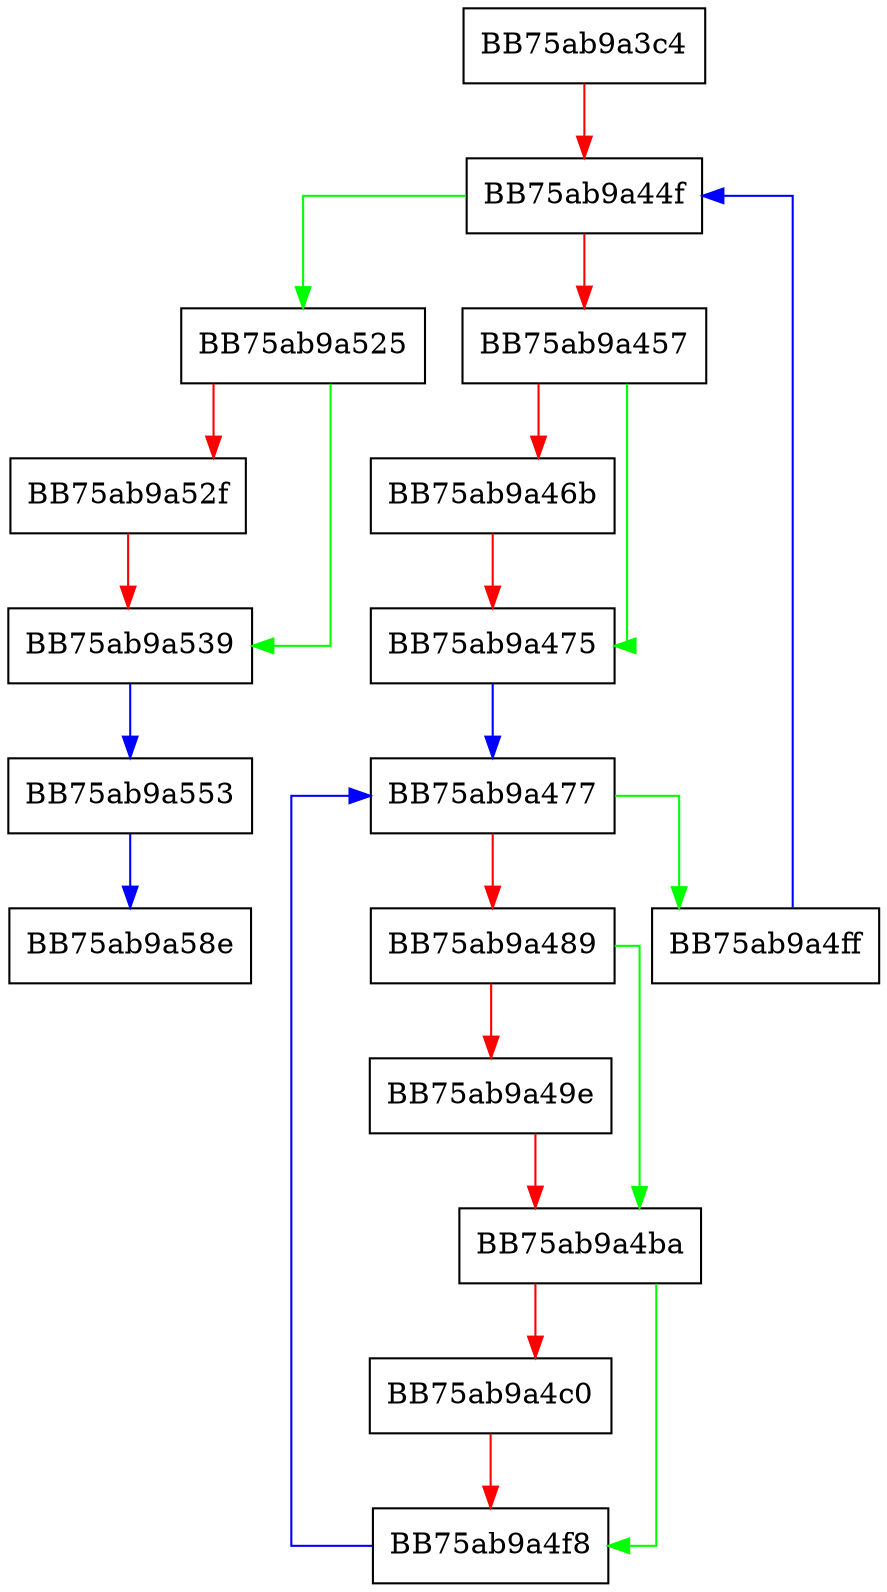digraph ReportBackupStoreEntitiesFromThreatContext {
  node [shape="box"];
  graph [splines=ortho];
  BB75ab9a3c4 -> BB75ab9a44f [color="red"];
  BB75ab9a44f -> BB75ab9a525 [color="green"];
  BB75ab9a44f -> BB75ab9a457 [color="red"];
  BB75ab9a457 -> BB75ab9a475 [color="green"];
  BB75ab9a457 -> BB75ab9a46b [color="red"];
  BB75ab9a46b -> BB75ab9a475 [color="red"];
  BB75ab9a475 -> BB75ab9a477 [color="blue"];
  BB75ab9a477 -> BB75ab9a4ff [color="green"];
  BB75ab9a477 -> BB75ab9a489 [color="red"];
  BB75ab9a489 -> BB75ab9a4ba [color="green"];
  BB75ab9a489 -> BB75ab9a49e [color="red"];
  BB75ab9a49e -> BB75ab9a4ba [color="red"];
  BB75ab9a4ba -> BB75ab9a4f8 [color="green"];
  BB75ab9a4ba -> BB75ab9a4c0 [color="red"];
  BB75ab9a4c0 -> BB75ab9a4f8 [color="red"];
  BB75ab9a4f8 -> BB75ab9a477 [color="blue"];
  BB75ab9a4ff -> BB75ab9a44f [color="blue"];
  BB75ab9a525 -> BB75ab9a539 [color="green"];
  BB75ab9a525 -> BB75ab9a52f [color="red"];
  BB75ab9a52f -> BB75ab9a539 [color="red"];
  BB75ab9a539 -> BB75ab9a553 [color="blue"];
  BB75ab9a553 -> BB75ab9a58e [color="blue"];
}